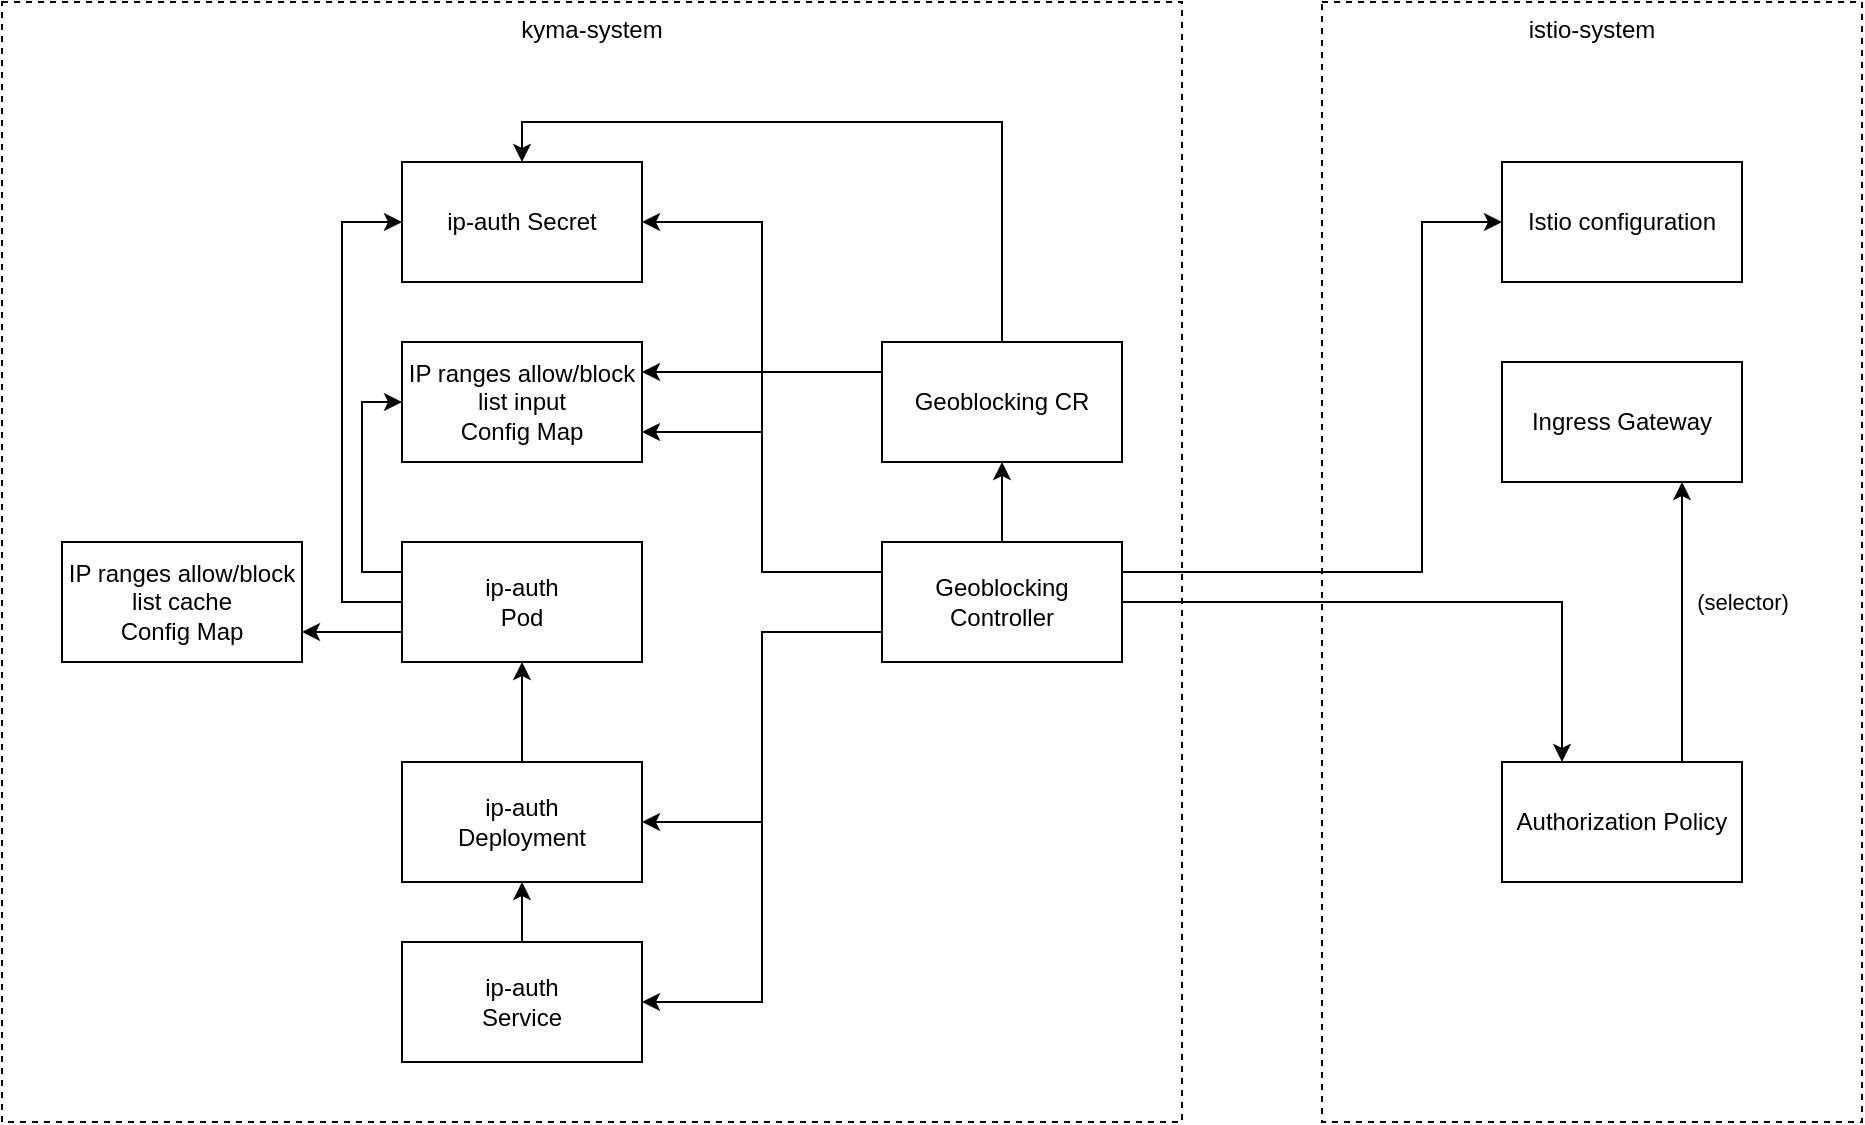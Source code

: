 <mxfile version="24.7.8">
  <diagram name="Page-1" id="5pY9zMlTmhwCv5-HXOf4">
    <mxGraphModel dx="1964" dy="1904" grid="1" gridSize="10" guides="1" tooltips="1" connect="1" arrows="1" fold="1" page="1" pageScale="1" pageWidth="850" pageHeight="1100" math="0" shadow="0">
      <root>
        <mxCell id="0" />
        <mxCell id="1" parent="0" />
        <mxCell id="hh2nMLTXaPpBu_evKy5o-48" value="istio-system" style="rounded=0;whiteSpace=wrap;html=1;verticalAlign=top;dashed=1;" parent="1" vertex="1">
          <mxGeometry x="540" y="-90" width="270" height="560" as="geometry" />
        </mxCell>
        <mxCell id="hh2nMLTXaPpBu_evKy5o-47" value="kyma-system" style="rounded=0;whiteSpace=wrap;html=1;verticalAlign=top;dashed=1;" parent="1" vertex="1">
          <mxGeometry x="-120" y="-90" width="590" height="560" as="geometry" />
        </mxCell>
        <mxCell id="hh2nMLTXaPpBu_evKy5o-21" style="edgeStyle=orthogonalEdgeStyle;rounded=0;orthogonalLoop=1;jettySize=auto;html=1;exitX=0.5;exitY=0;exitDx=0;exitDy=0;" parent="1" source="hh2nMLTXaPpBu_evKy5o-1" target="hh2nMLTXaPpBu_evKy5o-17" edge="1">
          <mxGeometry relative="1" as="geometry" />
        </mxCell>
        <mxCell id="hh2nMLTXaPpBu_evKy5o-1" value="ip-auth&lt;div&gt;Deployment&lt;/div&gt;" style="rounded=0;whiteSpace=wrap;html=1;" parent="1" vertex="1">
          <mxGeometry x="80" y="290" width="120" height="60" as="geometry" />
        </mxCell>
        <mxCell id="hh2nMLTXaPpBu_evKy5o-22" style="edgeStyle=orthogonalEdgeStyle;rounded=0;orthogonalLoop=1;jettySize=auto;html=1;exitX=0.5;exitY=0;exitDx=0;exitDy=0;" parent="1" source="hh2nMLTXaPpBu_evKy5o-2" target="hh2nMLTXaPpBu_evKy5o-1" edge="1">
          <mxGeometry relative="1" as="geometry" />
        </mxCell>
        <mxCell id="hh2nMLTXaPpBu_evKy5o-2" value="ip-auth&lt;div&gt;Service&lt;/div&gt;" style="rounded=0;whiteSpace=wrap;html=1;" parent="1" vertex="1">
          <mxGeometry x="80" y="380" width="120" height="60" as="geometry" />
        </mxCell>
        <mxCell id="hh2nMLTXaPpBu_evKy5o-3" value="Ingress Gateway" style="rounded=0;whiteSpace=wrap;html=1;" parent="1" vertex="1">
          <mxGeometry x="630" y="90" width="120" height="60" as="geometry" />
        </mxCell>
        <mxCell id="hh2nMLTXaPpBu_evKy5o-10" style="edgeStyle=orthogonalEdgeStyle;rounded=0;orthogonalLoop=1;jettySize=auto;html=1;exitX=1;exitY=0.5;exitDx=0;exitDy=0;entryX=0.25;entryY=0;entryDx=0;entryDy=0;" parent="1" source="hh2nMLTXaPpBu_evKy5o-4" target="hh2nMLTXaPpBu_evKy5o-6" edge="1">
          <mxGeometry relative="1" as="geometry" />
        </mxCell>
        <mxCell id="hh2nMLTXaPpBu_evKy5o-25" style="edgeStyle=orthogonalEdgeStyle;rounded=0;orthogonalLoop=1;jettySize=auto;html=1;exitX=1;exitY=0.25;exitDx=0;exitDy=0;entryX=0;entryY=0.5;entryDx=0;entryDy=0;" parent="1" source="hh2nMLTXaPpBu_evKy5o-4" target="hh2nMLTXaPpBu_evKy5o-9" edge="1">
          <mxGeometry relative="1" as="geometry">
            <Array as="points">
              <mxPoint x="590" y="195" />
              <mxPoint x="590" y="20" />
            </Array>
          </mxGeometry>
        </mxCell>
        <mxCell id="hh2nMLTXaPpBu_evKy5o-33" style="edgeStyle=orthogonalEdgeStyle;rounded=0;orthogonalLoop=1;jettySize=auto;html=1;exitX=0;exitY=0.75;exitDx=0;exitDy=0;entryX=1;entryY=0.5;entryDx=0;entryDy=0;" parent="1" source="hh2nMLTXaPpBu_evKy5o-4" target="hh2nMLTXaPpBu_evKy5o-2" edge="1">
          <mxGeometry relative="1" as="geometry" />
        </mxCell>
        <mxCell id="hh2nMLTXaPpBu_evKy5o-34" style="edgeStyle=orthogonalEdgeStyle;rounded=0;orthogonalLoop=1;jettySize=auto;html=1;exitX=0;exitY=0.75;exitDx=0;exitDy=0;entryX=1;entryY=0.5;entryDx=0;entryDy=0;" parent="1" source="hh2nMLTXaPpBu_evKy5o-4" target="hh2nMLTXaPpBu_evKy5o-1" edge="1">
          <mxGeometry relative="1" as="geometry" />
        </mxCell>
        <mxCell id="hh2nMLTXaPpBu_evKy5o-35" style="edgeStyle=orthogonalEdgeStyle;rounded=0;orthogonalLoop=1;jettySize=auto;html=1;exitX=0;exitY=0.25;exitDx=0;exitDy=0;entryX=1;entryY=0.75;entryDx=0;entryDy=0;" parent="1" source="hh2nMLTXaPpBu_evKy5o-4" target="hh2nMLTXaPpBu_evKy5o-15" edge="1">
          <mxGeometry relative="1" as="geometry" />
        </mxCell>
        <mxCell id="hh2nMLTXaPpBu_evKy5o-36" style="edgeStyle=orthogonalEdgeStyle;rounded=0;orthogonalLoop=1;jettySize=auto;html=1;exitX=0;exitY=0.25;exitDx=0;exitDy=0;entryX=1;entryY=0.5;entryDx=0;entryDy=0;" parent="1" source="hh2nMLTXaPpBu_evKy5o-4" target="hh2nMLTXaPpBu_evKy5o-5" edge="1">
          <mxGeometry relative="1" as="geometry" />
        </mxCell>
        <mxCell id="5xKDtxenOsPBZD_2FPQZ-3" style="edgeStyle=orthogonalEdgeStyle;rounded=0;orthogonalLoop=1;jettySize=auto;html=1;exitX=0.5;exitY=0;exitDx=0;exitDy=0;entryX=0.5;entryY=1;entryDx=0;entryDy=0;" parent="1" source="hh2nMLTXaPpBu_evKy5o-4" target="hh2nMLTXaPpBu_evKy5o-7" edge="1">
          <mxGeometry relative="1" as="geometry" />
        </mxCell>
        <mxCell id="hh2nMLTXaPpBu_evKy5o-4" value="Geoblocking Controller" style="rounded=0;whiteSpace=wrap;html=1;" parent="1" vertex="1">
          <mxGeometry x="320" y="180" width="120" height="60" as="geometry" />
        </mxCell>
        <mxCell id="hh2nMLTXaPpBu_evKy5o-5" value="ip-auth Secret" style="rounded=0;whiteSpace=wrap;html=1;" parent="1" vertex="1">
          <mxGeometry x="80" y="-10" width="120" height="60" as="geometry" />
        </mxCell>
        <mxCell id="hh2nMLTXaPpBu_evKy5o-49" style="edgeStyle=orthogonalEdgeStyle;rounded=0;orthogonalLoop=1;jettySize=auto;html=1;exitX=0.75;exitY=0;exitDx=0;exitDy=0;entryX=0.75;entryY=1;entryDx=0;entryDy=0;" parent="1" source="hh2nMLTXaPpBu_evKy5o-6" target="hh2nMLTXaPpBu_evKy5o-3" edge="1">
          <mxGeometry relative="1" as="geometry" />
        </mxCell>
        <mxCell id="hh2nMLTXaPpBu_evKy5o-50" value="(selector)" style="edgeLabel;html=1;align=center;verticalAlign=middle;resizable=0;points=[];" parent="hh2nMLTXaPpBu_evKy5o-49" vertex="1" connectable="0">
          <mxGeometry x="0.157" relative="1" as="geometry">
            <mxPoint x="30" y="1" as="offset" />
          </mxGeometry>
        </mxCell>
        <mxCell id="hh2nMLTXaPpBu_evKy5o-6" value="Authorization Policy" style="rounded=0;whiteSpace=wrap;html=1;" parent="1" vertex="1">
          <mxGeometry x="630" y="290" width="120" height="60" as="geometry" />
        </mxCell>
        <mxCell id="5xKDtxenOsPBZD_2FPQZ-2" style="edgeStyle=orthogonalEdgeStyle;rounded=0;orthogonalLoop=1;jettySize=auto;html=1;exitX=0.5;exitY=0;exitDx=0;exitDy=0;entryX=0.5;entryY=0;entryDx=0;entryDy=0;" parent="1" source="hh2nMLTXaPpBu_evKy5o-7" target="hh2nMLTXaPpBu_evKy5o-5" edge="1">
          <mxGeometry relative="1" as="geometry" />
        </mxCell>
        <mxCell id="5xKDtxenOsPBZD_2FPQZ-5" style="edgeStyle=orthogonalEdgeStyle;rounded=0;orthogonalLoop=1;jettySize=auto;html=1;exitX=0;exitY=0.25;exitDx=0;exitDy=0;entryX=1;entryY=0.25;entryDx=0;entryDy=0;" parent="1" source="hh2nMLTXaPpBu_evKy5o-7" target="hh2nMLTXaPpBu_evKy5o-15" edge="1">
          <mxGeometry relative="1" as="geometry" />
        </mxCell>
        <mxCell id="hh2nMLTXaPpBu_evKy5o-7" value="Geoblocking CR" style="rounded=0;whiteSpace=wrap;html=1;" parent="1" vertex="1">
          <mxGeometry x="320" y="80" width="120" height="60" as="geometry" />
        </mxCell>
        <mxCell id="hh2nMLTXaPpBu_evKy5o-9" value="Istio configuration" style="rounded=0;whiteSpace=wrap;html=1;" parent="1" vertex="1">
          <mxGeometry x="630" y="-10" width="120" height="60" as="geometry" />
        </mxCell>
        <mxCell id="hh2nMLTXaPpBu_evKy5o-15" value="IP ranges allow/block list input&lt;div&gt;Config Map&lt;/div&gt;" style="rounded=0;whiteSpace=wrap;html=1;" parent="1" vertex="1">
          <mxGeometry x="80" y="80" width="120" height="60" as="geometry" />
        </mxCell>
        <mxCell id="hh2nMLTXaPpBu_evKy5o-16" value="IP ranges allow/block list cache&lt;div&gt;Config Map&lt;/div&gt;" style="rounded=0;whiteSpace=wrap;html=1;" parent="1" vertex="1">
          <mxGeometry x="-90" y="180" width="120" height="60" as="geometry" />
        </mxCell>
        <mxCell id="hh2nMLTXaPpBu_evKy5o-38" style="edgeStyle=orthogonalEdgeStyle;rounded=0;orthogonalLoop=1;jettySize=auto;html=1;exitX=0;exitY=0.75;exitDx=0;exitDy=0;entryX=1;entryY=0.75;entryDx=0;entryDy=0;" parent="1" source="hh2nMLTXaPpBu_evKy5o-17" target="hh2nMLTXaPpBu_evKy5o-16" edge="1">
          <mxGeometry relative="1" as="geometry" />
        </mxCell>
        <mxCell id="hh2nMLTXaPpBu_evKy5o-45" style="edgeStyle=orthogonalEdgeStyle;rounded=0;orthogonalLoop=1;jettySize=auto;html=1;exitX=0;exitY=0.25;exitDx=0;exitDy=0;entryX=0;entryY=0.5;entryDx=0;entryDy=0;" parent="1" source="hh2nMLTXaPpBu_evKy5o-17" target="hh2nMLTXaPpBu_evKy5o-15" edge="1">
          <mxGeometry relative="1" as="geometry" />
        </mxCell>
        <mxCell id="hh2nMLTXaPpBu_evKy5o-46" style="edgeStyle=orthogonalEdgeStyle;rounded=0;orthogonalLoop=1;jettySize=auto;html=1;exitX=0;exitY=0.5;exitDx=0;exitDy=0;entryX=0;entryY=0.5;entryDx=0;entryDy=0;" parent="1" source="hh2nMLTXaPpBu_evKy5o-17" target="hh2nMLTXaPpBu_evKy5o-5" edge="1">
          <mxGeometry relative="1" as="geometry">
            <Array as="points">
              <mxPoint x="50" y="210" />
              <mxPoint x="50" y="20" />
            </Array>
          </mxGeometry>
        </mxCell>
        <mxCell id="hh2nMLTXaPpBu_evKy5o-17" value="ip-auth&lt;br&gt;Pod" style="rounded=0;whiteSpace=wrap;html=1;" parent="1" vertex="1">
          <mxGeometry x="80" y="180" width="120" height="60" as="geometry" />
        </mxCell>
      </root>
    </mxGraphModel>
  </diagram>
</mxfile>
